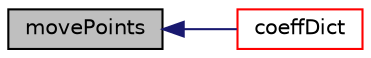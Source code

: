 digraph "movePoints"
{
  bgcolor="transparent";
  edge [fontname="Helvetica",fontsize="10",labelfontname="Helvetica",labelfontsize="10"];
  node [fontname="Helvetica",fontsize="10",shape=record];
  rankdir="LR";
  Node726 [label="movePoints",height=0.2,width=0.4,color="black", fillcolor="grey75", style="filled", fontcolor="black"];
  Node726 -> Node727 [dir="back",color="midnightblue",fontsize="10",style="solid",fontname="Helvetica"];
  Node727 [label="coeffDict",height=0.2,width=0.4,color="red",URL="$a22325.html#ad95c13c1aff816eede3af458626211d2",tooltip="Const access to the coefficients dictionary. "];
}
